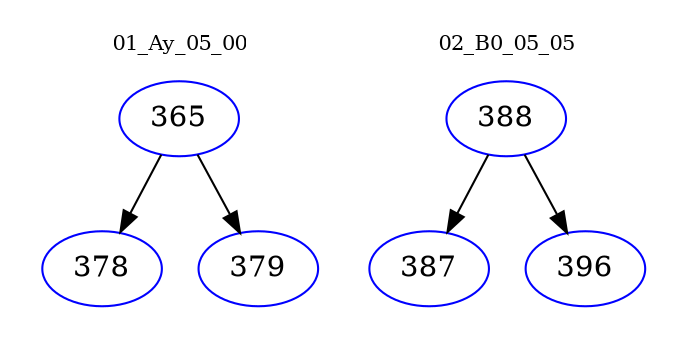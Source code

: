 digraph{
subgraph cluster_0 {
color = white
label = "01_Ay_05_00";
fontsize=10;
T0_365 [label="365", color="blue"]
T0_365 -> T0_378 [color="black"]
T0_378 [label="378", color="blue"]
T0_365 -> T0_379 [color="black"]
T0_379 [label="379", color="blue"]
}
subgraph cluster_1 {
color = white
label = "02_B0_05_05";
fontsize=10;
T1_388 [label="388", color="blue"]
T1_388 -> T1_387 [color="black"]
T1_387 [label="387", color="blue"]
T1_388 -> T1_396 [color="black"]
T1_396 [label="396", color="blue"]
}
}
